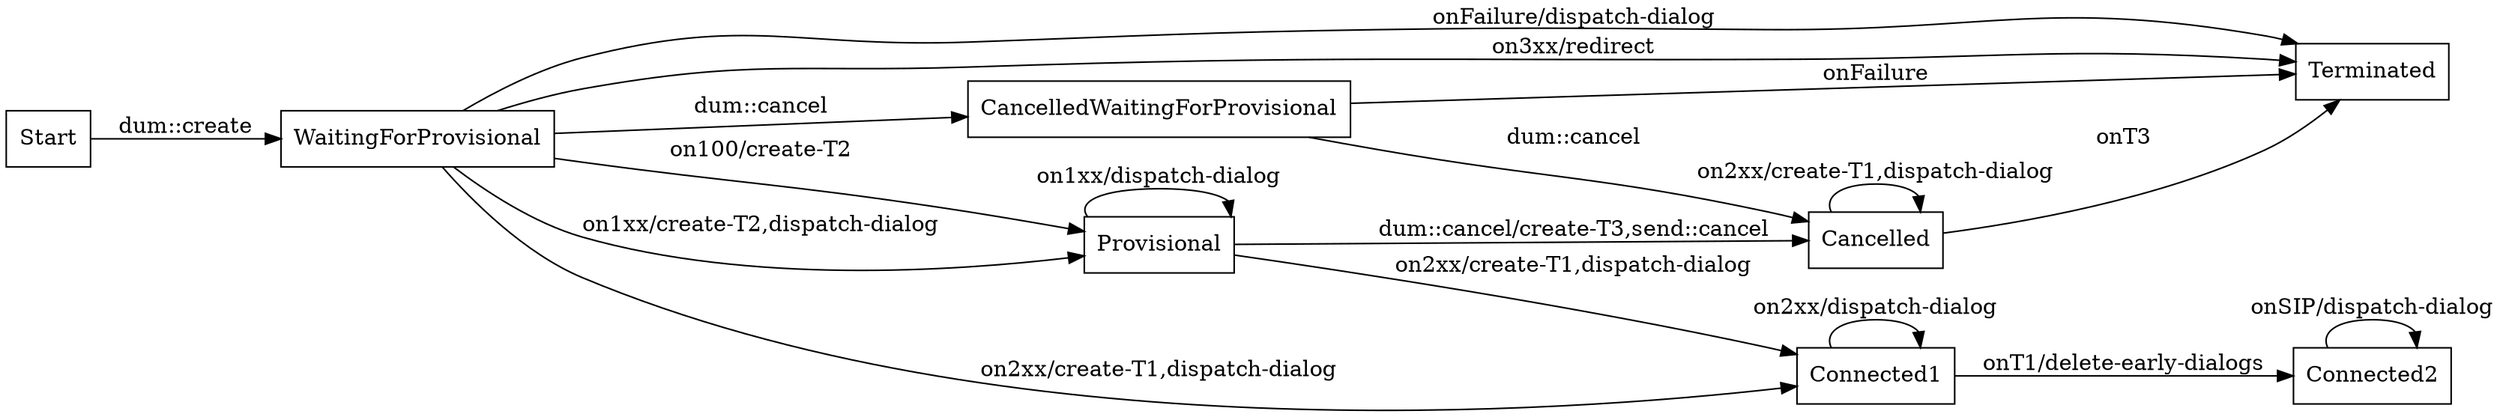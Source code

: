 //  names start with cap are states
//  names start with app:: are appliction handlers
//  names start with dum:: are dum interface to application
//  names start with lower case are actions
//  names start with on are events

digraph UAC {
  rankdir=LR;
  node [shape = box];

  Start -> WaitingForProvisional [ label = "dum::create" ];

  WaitingForProvisional -> CancelledWaitingForProvisional [ label = "dum::cancel" ];
  WaitingForProvisional -> Terminated                     [ label = "on3xx/redirect" ];
  WaitingForProvisional -> Terminated                     [ label = "onFailure/dispatch-dialog" ];
  WaitingForProvisional -> Provisional                    [ label = "on100/create-T2" ];
  WaitingForProvisional -> Provisional                    [ label = "on1xx/create-T2,dispatch-dialog" ];
  WaitingForProvisional -> Connected1                     [ label = "on2xx/create-T1,dispatch-dialog" ];

  CancelledWaitingForProvisional -> Cancelled             [ label = "dum::cancel" ];
  CancelledWaitingForProvisional -> Terminated            [ label = "onFailure" ];

  // will create a dialog/usage in the UAC_Cancelled state
  Cancelled -> Cancelled                                  [ label = "on2xx/create-T1,dispatch-dialog" ];
  Cancelled -> Terminated                                 [ label = "onT3" ];

  Provisional -> Provisional                              [ label = "on1xx/dispatch-dialog" ];
  Provisional -> Connected1                               [ label = "on2xx/create-T1,dispatch-dialog" ];
  Provisional -> Cancelled                                [ label = "dum::cancel/create-T3,send::cancel" ];

  Connected1 -> Connected1                                [ label = "on2xx/dispatch-dialog" ];
  Connected1 -> Connected2                                [ label = "onT1/delete-early-dialogs" ];

  Connected2 -> Connected2                                [ label = "onSIP/dispatch-dialog" ];
}
